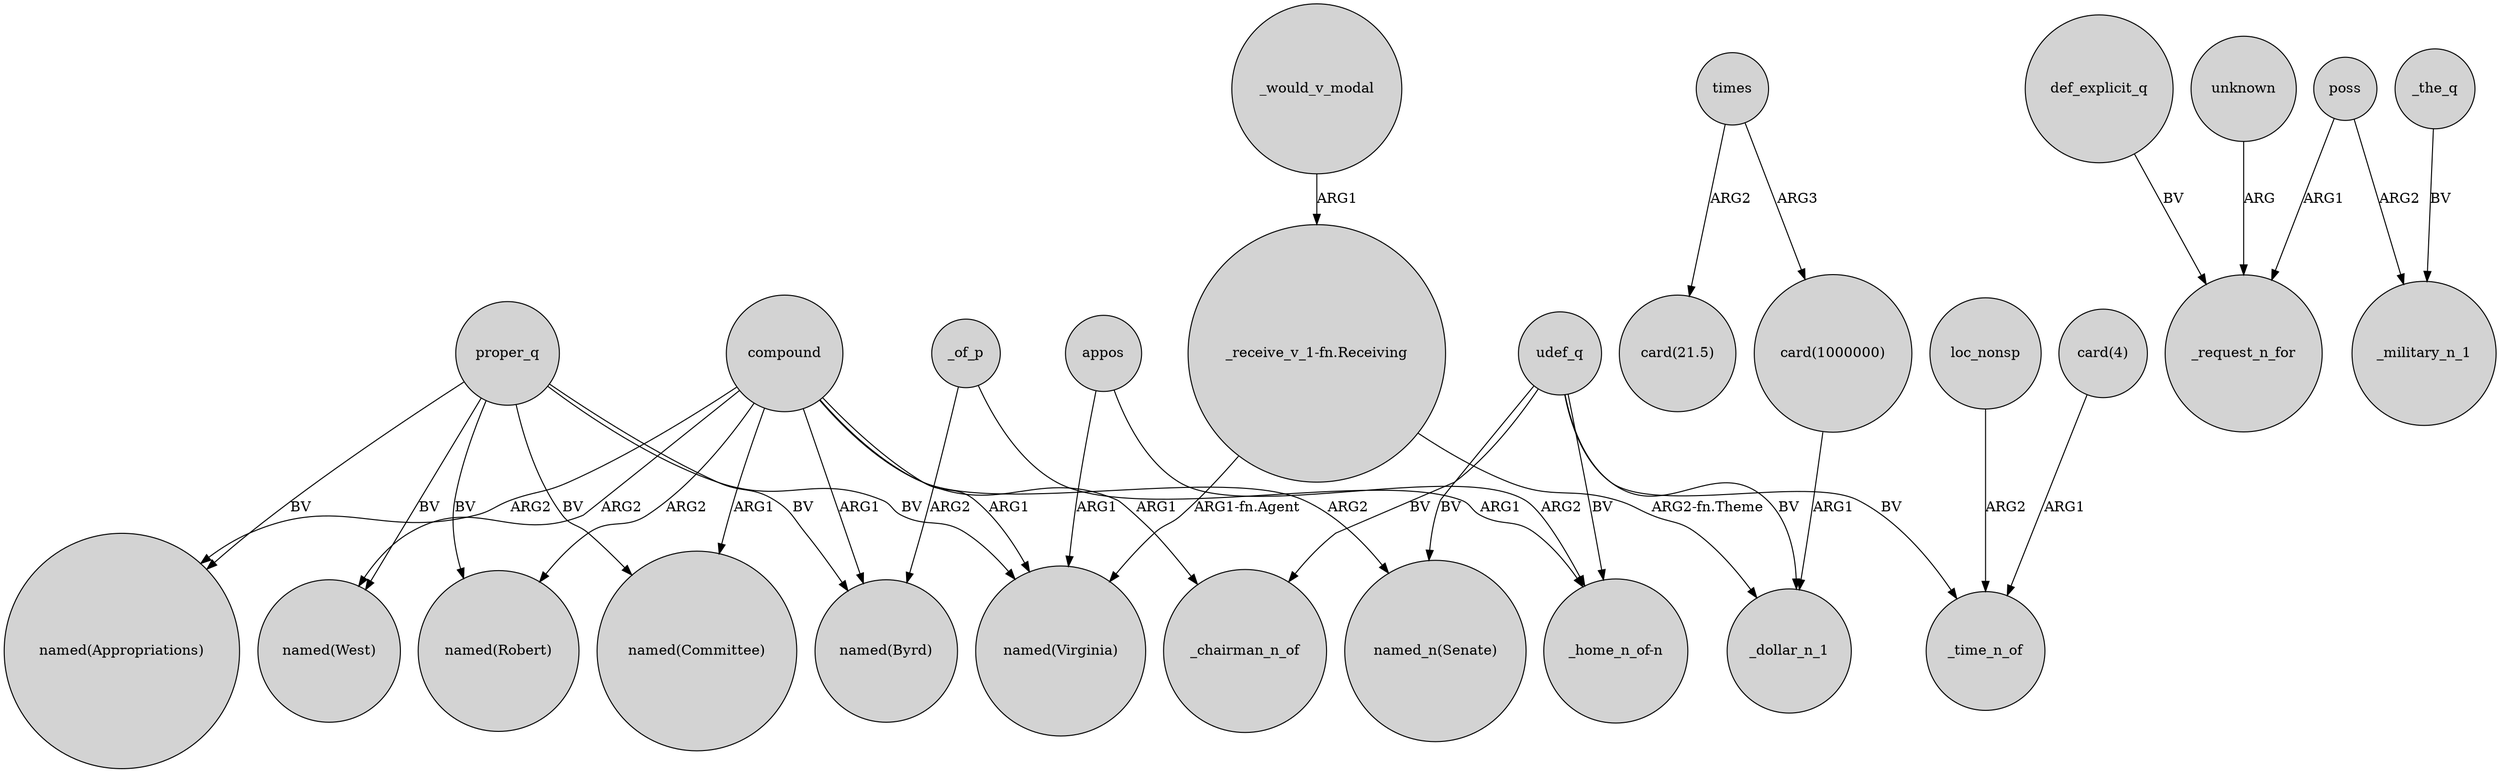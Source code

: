 digraph {
	node [shape=circle style=filled]
	"card(1000000)" -> _dollar_n_1 [label=ARG1]
	compound -> "named(West)" [label=ARG2]
	_of_p -> "_home_n_of-n" [label=ARG1]
	compound -> _chairman_n_of [label=ARG1]
	compound -> "named(Virginia)" [label=ARG1]
	"_receive_v_1-fn.Receiving" -> "named(Virginia)" [label="ARG1-fn.Agent"]
	proper_q -> "named(Virginia)" [label=BV]
	appos -> "_home_n_of-n" [label=ARG2]
	compound -> "named(Robert)" [label=ARG2]
	proper_q -> "named(Appropriations)" [label=BV]
	udef_q -> "_home_n_of-n" [label=BV]
	loc_nonsp -> _time_n_of [label=ARG2]
	proper_q -> "named(West)" [label=BV]
	appos -> "named(Virginia)" [label=ARG1]
	"_receive_v_1-fn.Receiving" -> _dollar_n_1 [label="ARG2-fn.Theme"]
	def_explicit_q -> _request_n_for [label=BV]
	udef_q -> _chairman_n_of [label=BV]
	times -> "card(21.5)" [label=ARG2]
	compound -> "named(Byrd)" [label=ARG1]
	_would_v_modal -> "_receive_v_1-fn.Receiving" [label=ARG1]
	poss -> _request_n_for [label=ARG1]
	times -> "card(1000000)" [label=ARG3]
	proper_q -> "named(Robert)" [label=BV]
	udef_q -> _time_n_of [label=BV]
	_of_p -> "named(Byrd)" [label=ARG2]
	compound -> "named_n(Senate)" [label=ARG2]
	unknown -> _request_n_for [label=ARG]
	proper_q -> "named(Committee)" [label=BV]
	compound -> "named(Committee)" [label=ARG1]
	udef_q -> "named_n(Senate)" [label=BV]
	"card(4)" -> _time_n_of [label=ARG1]
	compound -> "named(Appropriations)" [label=ARG2]
	udef_q -> _dollar_n_1 [label=BV]
	poss -> _military_n_1 [label=ARG2]
	_the_q -> _military_n_1 [label=BV]
	proper_q -> "named(Byrd)" [label=BV]
}
